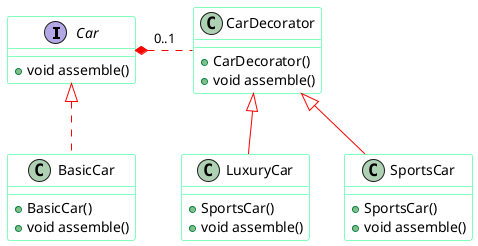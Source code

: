 @startuml

skinparam class {
	BackgroundColor white
	ArrowColor Red
	BorderColor SpringGreen
	BackgroundColor<<Car>> Wheat
	BorderColor<<Car>> Tomato
}
skinparam stereotypeCBackgroundColor YellowGreen
skinparam stereotypeCBackgroundColor<< Car >> DimGray

interface Car {
   + void assemble()
}
class BasicCar {
 + BasicCar()
 + void assemble()
}

class CarDecorator {
 + CarDecorator()
 + void assemble()
}
class LuxuryCar {
    + SportsCar()
 + void assemble()
}
class SportsCar {
    + SportsCar()
    + void assemble()
}

Car <|.. BasicCar
CarDecorator .left.* Car : 0..1
CarDecorator <|-down- LuxuryCar
CarDecorator <|-- SportsCar


@enduml
